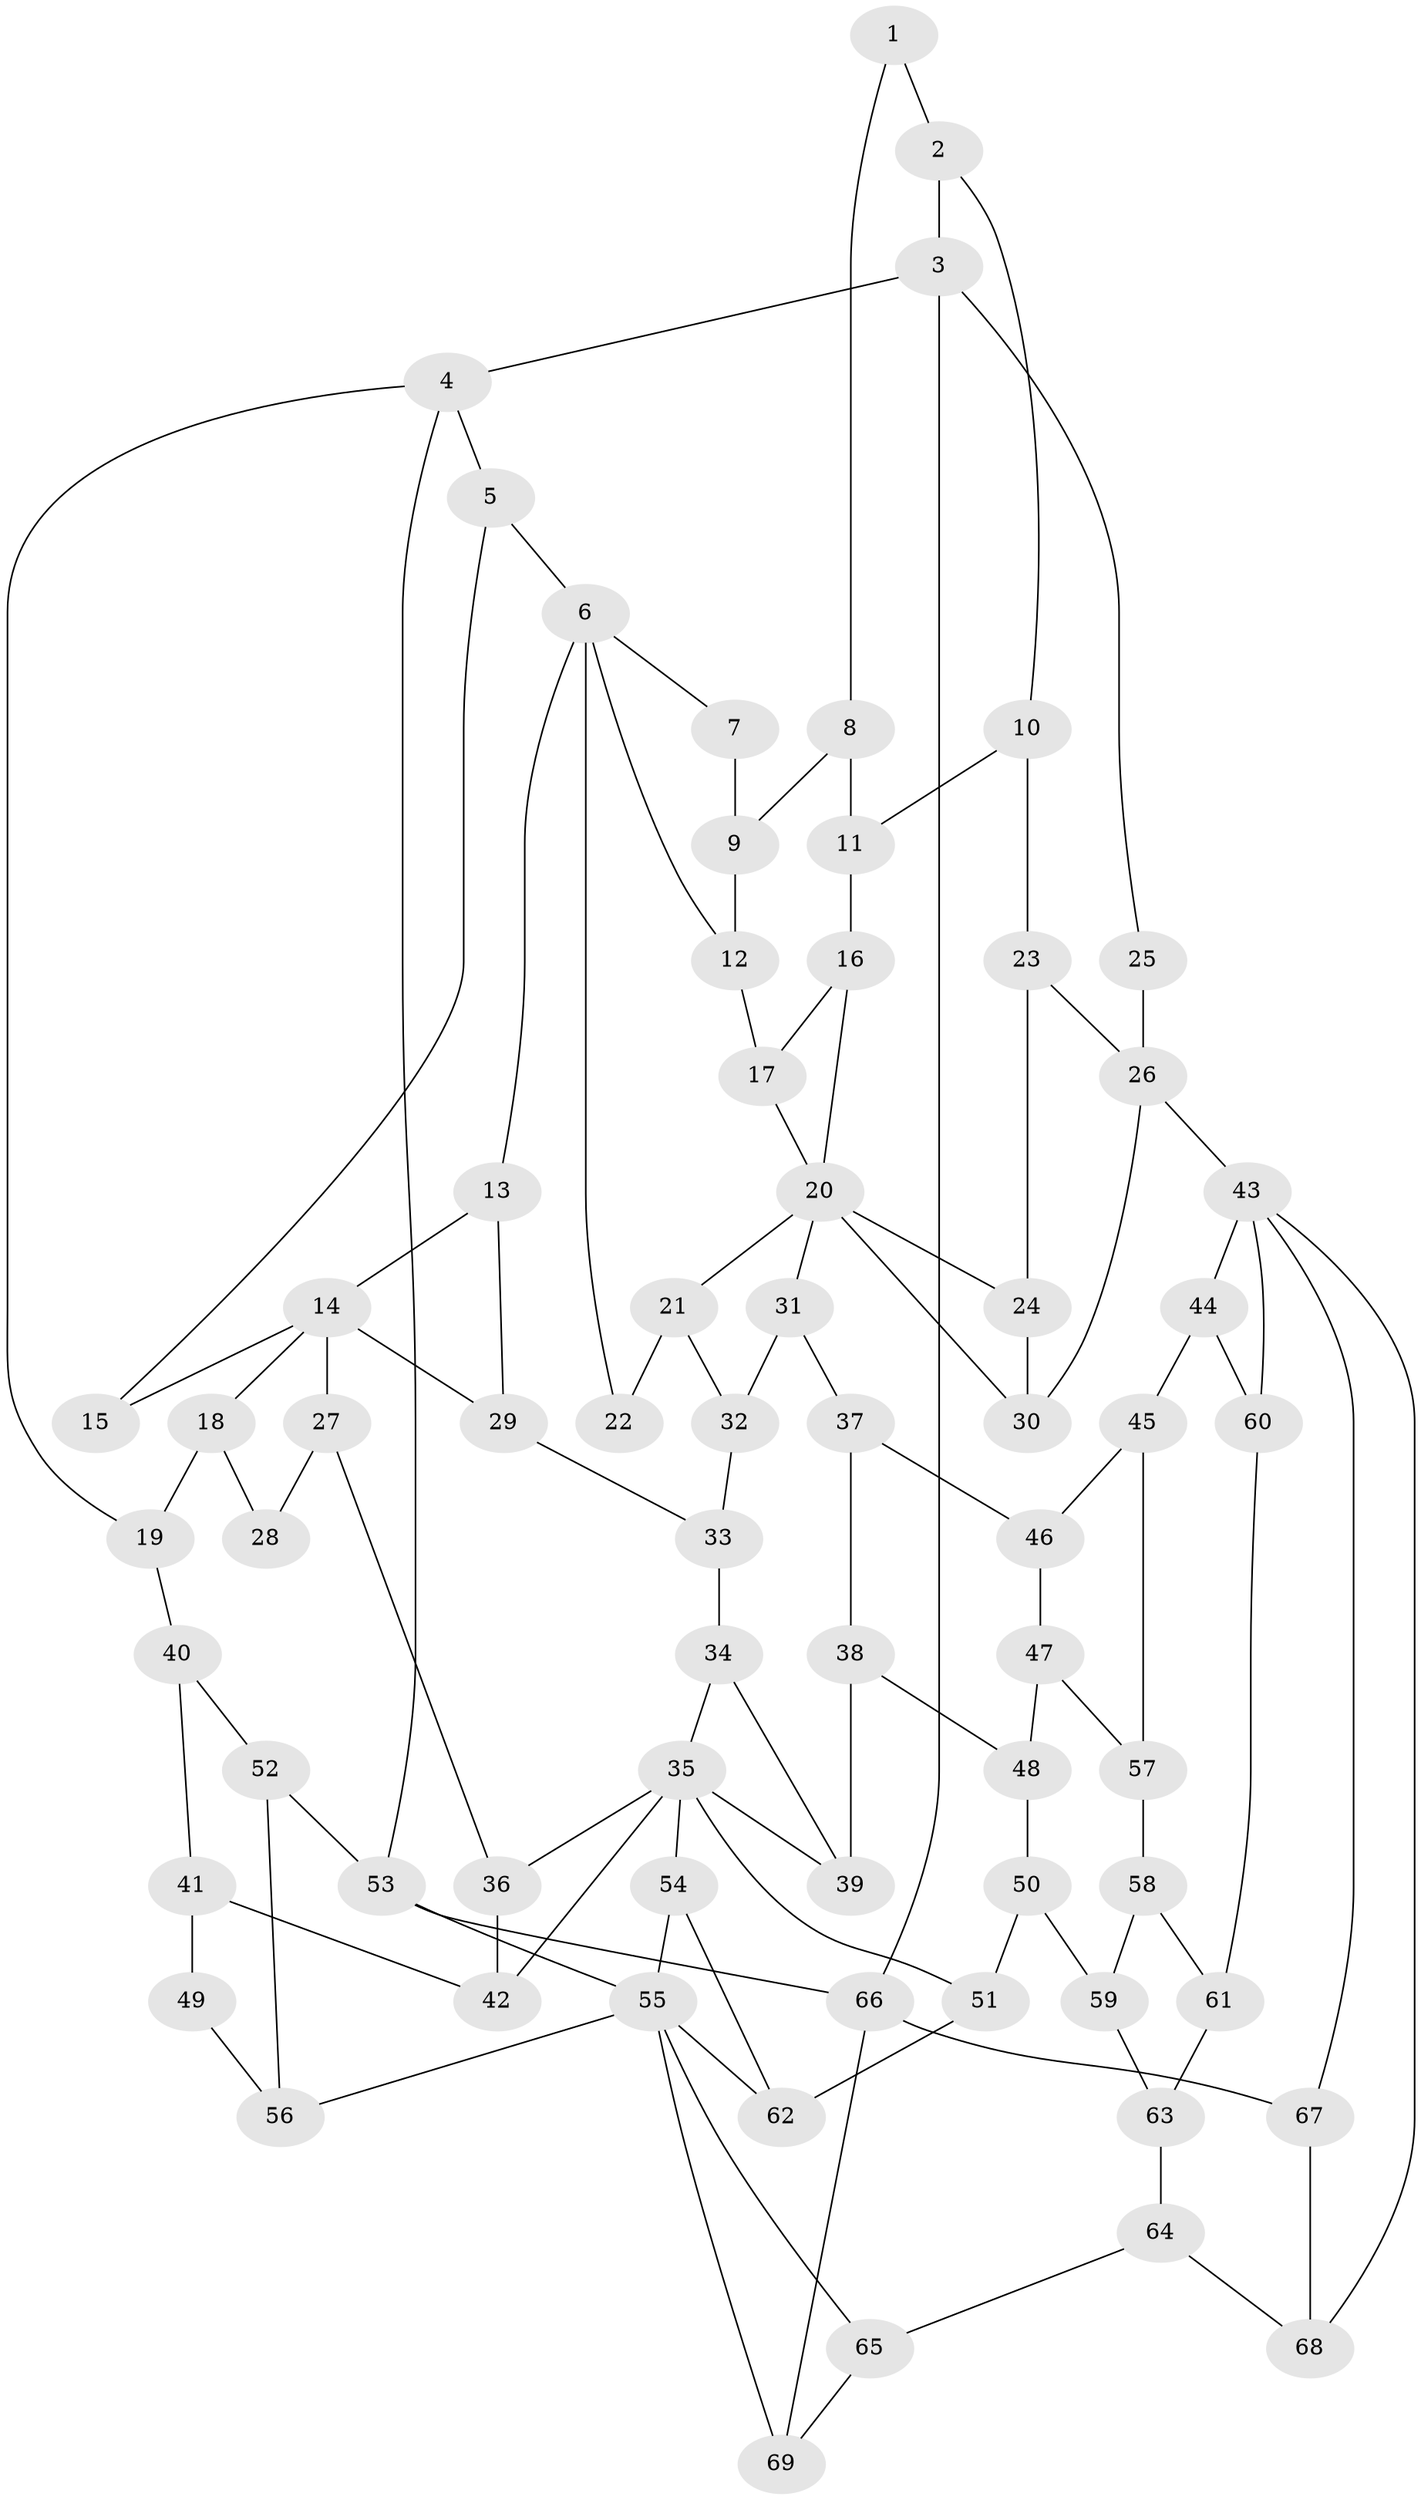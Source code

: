 // original degree distribution, {3: 0.03125, 5: 0.59375, 6: 0.1875, 4: 0.1875}
// Generated by graph-tools (version 1.1) at 2025/54/03/04/25 22:54:47]
// undirected, 69 vertices, 110 edges
graph export_dot {
  node [color=gray90,style=filled];
  1;
  2;
  3;
  4;
  5;
  6;
  7;
  8;
  9;
  10;
  11;
  12;
  13;
  14;
  15;
  16;
  17;
  18;
  19;
  20;
  21;
  22;
  23;
  24;
  25;
  26;
  27;
  28;
  29;
  30;
  31;
  32;
  33;
  34;
  35;
  36;
  37;
  38;
  39;
  40;
  41;
  42;
  43;
  44;
  45;
  46;
  47;
  48;
  49;
  50;
  51;
  52;
  53;
  54;
  55;
  56;
  57;
  58;
  59;
  60;
  61;
  62;
  63;
  64;
  65;
  66;
  67;
  68;
  69;
  1 -- 2 [weight=1.0];
  1 -- 8 [weight=1.0];
  2 -- 3 [weight=1.0];
  2 -- 10 [weight=1.0];
  3 -- 4 [weight=1.0];
  3 -- 25 [weight=1.0];
  3 -- 66 [weight=1.0];
  4 -- 5 [weight=1.0];
  4 -- 19 [weight=1.0];
  4 -- 53 [weight=1.0];
  5 -- 6 [weight=1.0];
  5 -- 15 [weight=1.0];
  6 -- 7 [weight=1.0];
  6 -- 12 [weight=1.0];
  6 -- 13 [weight=1.0];
  6 -- 22 [weight=2.0];
  7 -- 9 [weight=1.0];
  8 -- 9 [weight=1.0];
  8 -- 11 [weight=1.0];
  9 -- 12 [weight=1.0];
  10 -- 11 [weight=1.0];
  10 -- 23 [weight=1.0];
  11 -- 16 [weight=1.0];
  12 -- 17 [weight=1.0];
  13 -- 14 [weight=1.0];
  13 -- 29 [weight=1.0];
  14 -- 15 [weight=2.0];
  14 -- 18 [weight=1.0];
  14 -- 27 [weight=1.0];
  14 -- 29 [weight=1.0];
  16 -- 17 [weight=1.0];
  16 -- 20 [weight=1.0];
  17 -- 20 [weight=1.0];
  18 -- 19 [weight=1.0];
  18 -- 28 [weight=1.0];
  19 -- 40 [weight=1.0];
  20 -- 21 [weight=1.0];
  20 -- 24 [weight=1.0];
  20 -- 30 [weight=1.0];
  20 -- 31 [weight=1.0];
  21 -- 22 [weight=1.0];
  21 -- 32 [weight=1.0];
  23 -- 24 [weight=1.0];
  23 -- 26 [weight=1.0];
  24 -- 30 [weight=1.0];
  25 -- 26 [weight=2.0];
  26 -- 30 [weight=1.0];
  26 -- 43 [weight=2.0];
  27 -- 28 [weight=1.0];
  27 -- 36 [weight=1.0];
  29 -- 33 [weight=1.0];
  31 -- 32 [weight=1.0];
  31 -- 37 [weight=1.0];
  32 -- 33 [weight=1.0];
  33 -- 34 [weight=1.0];
  34 -- 35 [weight=1.0];
  34 -- 39 [weight=1.0];
  35 -- 36 [weight=1.0];
  35 -- 39 [weight=1.0];
  35 -- 42 [weight=1.0];
  35 -- 51 [weight=1.0];
  35 -- 54 [weight=1.0];
  36 -- 42 [weight=1.0];
  37 -- 38 [weight=1.0];
  37 -- 46 [weight=1.0];
  38 -- 39 [weight=1.0];
  38 -- 48 [weight=1.0];
  40 -- 41 [weight=1.0];
  40 -- 52 [weight=1.0];
  41 -- 42 [weight=1.0];
  41 -- 49 [weight=2.0];
  43 -- 44 [weight=1.0];
  43 -- 60 [weight=1.0];
  43 -- 67 [weight=1.0];
  43 -- 68 [weight=1.0];
  44 -- 45 [weight=1.0];
  44 -- 60 [weight=1.0];
  45 -- 46 [weight=1.0];
  45 -- 57 [weight=1.0];
  46 -- 47 [weight=1.0];
  47 -- 48 [weight=1.0];
  47 -- 57 [weight=1.0];
  48 -- 50 [weight=1.0];
  49 -- 56 [weight=1.0];
  50 -- 51 [weight=1.0];
  50 -- 59 [weight=1.0];
  51 -- 62 [weight=1.0];
  52 -- 53 [weight=1.0];
  52 -- 56 [weight=1.0];
  53 -- 55 [weight=1.0];
  53 -- 66 [weight=1.0];
  54 -- 55 [weight=1.0];
  54 -- 62 [weight=1.0];
  55 -- 56 [weight=1.0];
  55 -- 62 [weight=1.0];
  55 -- 65 [weight=1.0];
  55 -- 69 [weight=1.0];
  57 -- 58 [weight=4.0];
  58 -- 59 [weight=1.0];
  58 -- 61 [weight=1.0];
  59 -- 63 [weight=1.0];
  60 -- 61 [weight=1.0];
  61 -- 63 [weight=1.0];
  63 -- 64 [weight=1.0];
  64 -- 65 [weight=1.0];
  64 -- 68 [weight=1.0];
  65 -- 69 [weight=1.0];
  66 -- 67 [weight=1.0];
  66 -- 69 [weight=1.0];
  67 -- 68 [weight=1.0];
}
